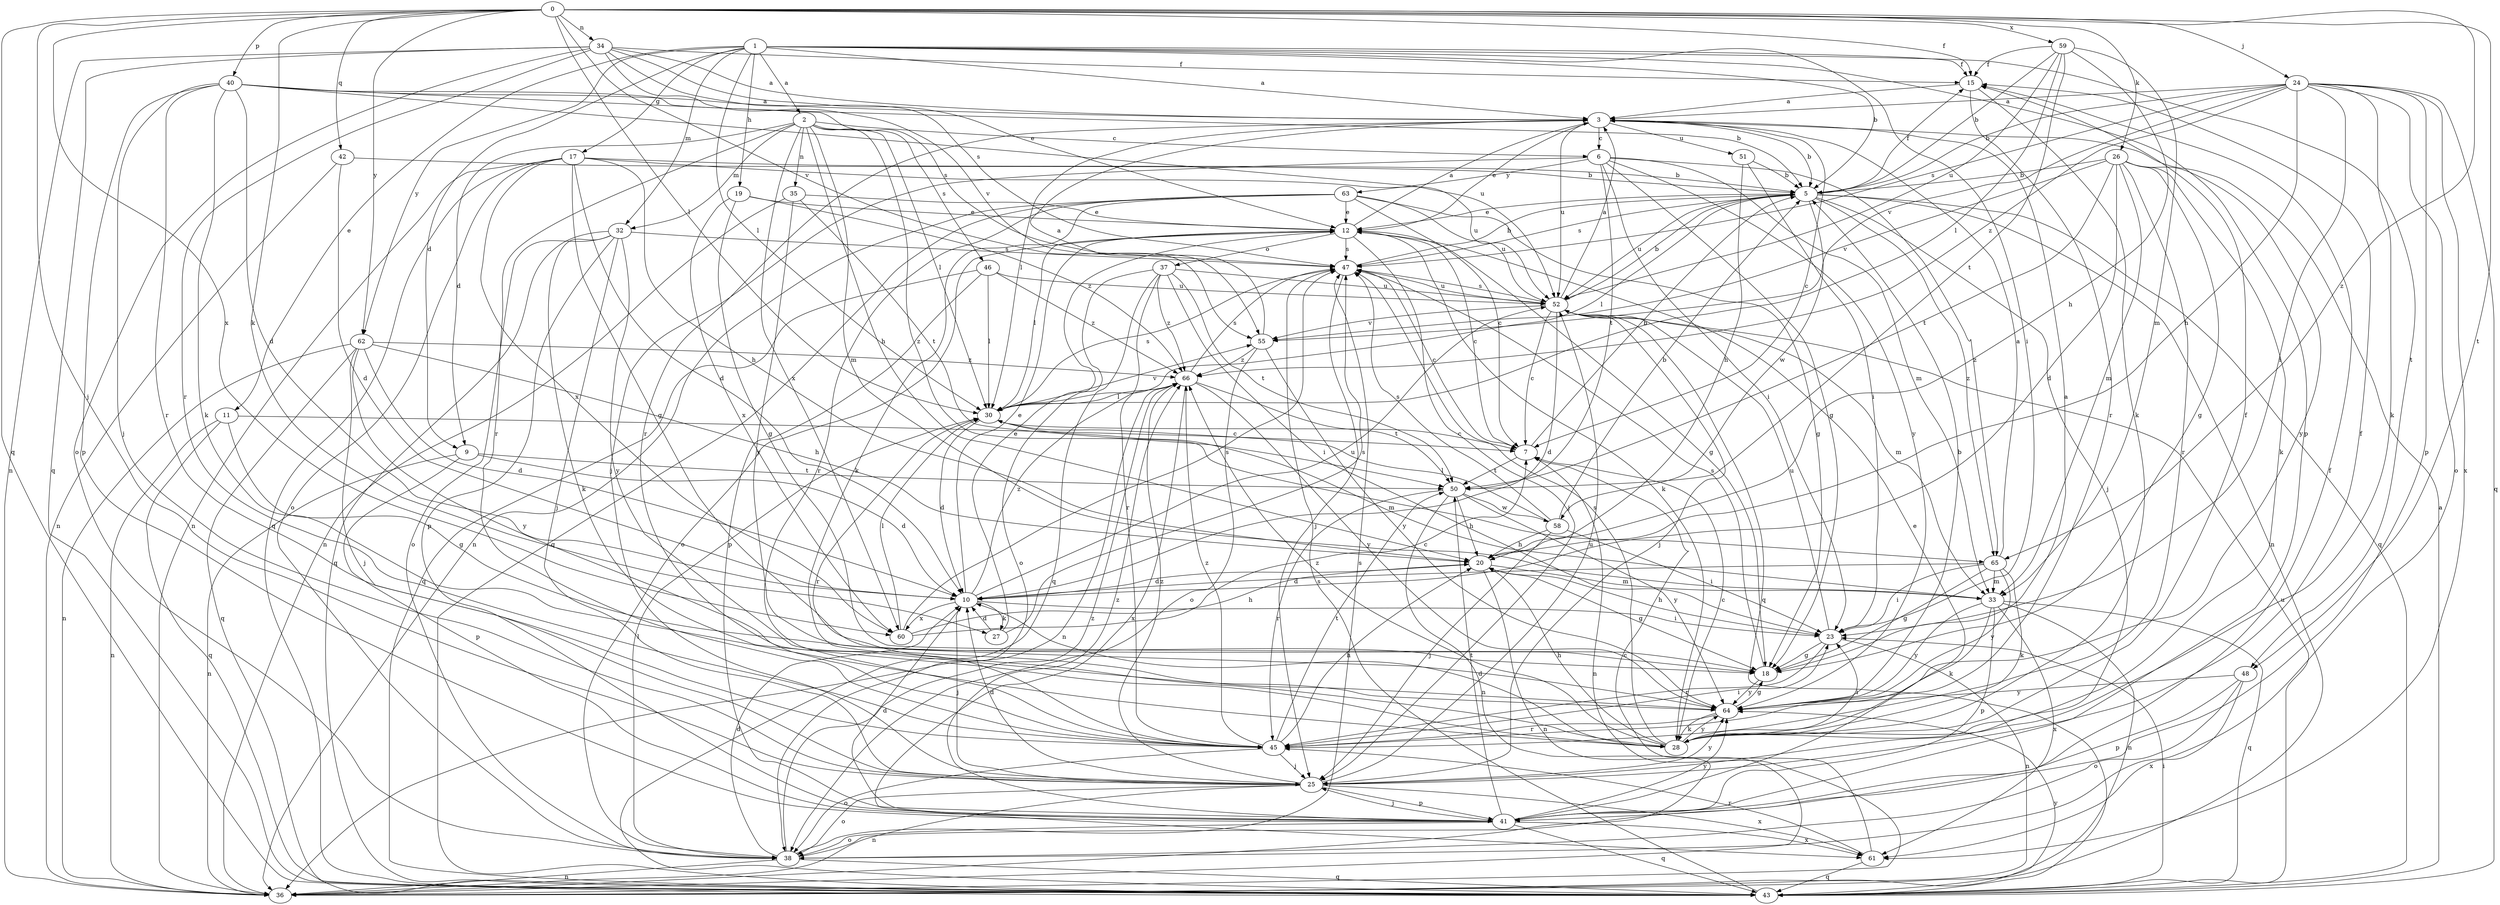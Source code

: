 strict digraph  {
0;
1;
2;
3;
5;
6;
7;
9;
10;
11;
12;
15;
17;
18;
19;
20;
23;
24;
25;
26;
27;
28;
30;
32;
33;
34;
35;
36;
37;
38;
40;
41;
42;
43;
45;
46;
47;
48;
50;
51;
52;
55;
58;
59;
60;
61;
62;
63;
64;
65;
66;
0 -> 15  [label=f];
0 -> 24  [label=j];
0 -> 25  [label=j];
0 -> 26  [label=k];
0 -> 27  [label=k];
0 -> 30  [label=l];
0 -> 34  [label=n];
0 -> 40  [label=p];
0 -> 42  [label=q];
0 -> 43  [label=q];
0 -> 48  [label=t];
0 -> 55  [label=v];
0 -> 59  [label=x];
0 -> 60  [label=x];
0 -> 62  [label=y];
0 -> 65  [label=z];
1 -> 2  [label=a];
1 -> 3  [label=a];
1 -> 5  [label=b];
1 -> 9  [label=d];
1 -> 11  [label=e];
1 -> 15  [label=f];
1 -> 17  [label=g];
1 -> 19  [label=h];
1 -> 23  [label=i];
1 -> 30  [label=l];
1 -> 32  [label=m];
1 -> 41  [label=p];
1 -> 48  [label=t];
1 -> 62  [label=y];
2 -> 6  [label=c];
2 -> 9  [label=d];
2 -> 20  [label=h];
2 -> 30  [label=l];
2 -> 32  [label=m];
2 -> 33  [label=m];
2 -> 35  [label=n];
2 -> 45  [label=r];
2 -> 46  [label=s];
2 -> 60  [label=x];
2 -> 65  [label=z];
3 -> 5  [label=b];
3 -> 6  [label=c];
3 -> 7  [label=c];
3 -> 12  [label=e];
3 -> 30  [label=l];
3 -> 45  [label=r];
3 -> 51  [label=u];
3 -> 52  [label=u];
5 -> 12  [label=e];
5 -> 15  [label=f];
5 -> 25  [label=j];
5 -> 30  [label=l];
5 -> 36  [label=n];
5 -> 43  [label=q];
5 -> 47  [label=s];
5 -> 52  [label=u];
5 -> 58  [label=w];
5 -> 65  [label=z];
6 -> 18  [label=g];
6 -> 23  [label=i];
6 -> 25  [label=j];
6 -> 33  [label=m];
6 -> 50  [label=t];
6 -> 63  [label=y];
6 -> 64  [label=y];
6 -> 65  [label=z];
7 -> 5  [label=b];
7 -> 36  [label=n];
7 -> 50  [label=t];
9 -> 10  [label=d];
9 -> 36  [label=n];
9 -> 41  [label=p];
9 -> 50  [label=t];
10 -> 12  [label=e];
10 -> 23  [label=i];
10 -> 25  [label=j];
10 -> 27  [label=k];
10 -> 52  [label=u];
10 -> 60  [label=x];
10 -> 66  [label=z];
11 -> 7  [label=c];
11 -> 18  [label=g];
11 -> 36  [label=n];
11 -> 43  [label=q];
12 -> 3  [label=a];
12 -> 7  [label=c];
12 -> 18  [label=g];
12 -> 25  [label=j];
12 -> 28  [label=k];
12 -> 30  [label=l];
12 -> 37  [label=o];
12 -> 38  [label=o];
12 -> 47  [label=s];
15 -> 3  [label=a];
15 -> 28  [label=k];
15 -> 45  [label=r];
17 -> 5  [label=b];
17 -> 10  [label=d];
17 -> 18  [label=g];
17 -> 20  [label=h];
17 -> 36  [label=n];
17 -> 38  [label=o];
17 -> 43  [label=q];
17 -> 52  [label=u];
17 -> 60  [label=x];
18 -> 3  [label=a];
18 -> 47  [label=s];
18 -> 64  [label=y];
19 -> 12  [label=e];
19 -> 18  [label=g];
19 -> 60  [label=x];
19 -> 66  [label=z];
20 -> 10  [label=d];
20 -> 18  [label=g];
20 -> 33  [label=m];
20 -> 36  [label=n];
23 -> 18  [label=g];
23 -> 20  [label=h];
23 -> 36  [label=n];
23 -> 45  [label=r];
23 -> 52  [label=u];
24 -> 3  [label=a];
24 -> 5  [label=b];
24 -> 20  [label=h];
24 -> 23  [label=i];
24 -> 28  [label=k];
24 -> 38  [label=o];
24 -> 41  [label=p];
24 -> 43  [label=q];
24 -> 47  [label=s];
24 -> 55  [label=v];
24 -> 61  [label=x];
24 -> 66  [label=z];
25 -> 10  [label=d];
25 -> 15  [label=f];
25 -> 36  [label=n];
25 -> 38  [label=o];
25 -> 41  [label=p];
25 -> 52  [label=u];
25 -> 61  [label=x];
25 -> 64  [label=y];
25 -> 66  [label=z];
26 -> 5  [label=b];
26 -> 10  [label=d];
26 -> 18  [label=g];
26 -> 28  [label=k];
26 -> 33  [label=m];
26 -> 45  [label=r];
26 -> 50  [label=t];
26 -> 55  [label=v];
26 -> 64  [label=y];
27 -> 10  [label=d];
27 -> 12  [label=e];
27 -> 47  [label=s];
28 -> 7  [label=c];
28 -> 10  [label=d];
28 -> 15  [label=f];
28 -> 20  [label=h];
28 -> 23  [label=i];
28 -> 47  [label=s];
28 -> 64  [label=y];
28 -> 66  [label=z];
30 -> 7  [label=c];
30 -> 10  [label=d];
30 -> 33  [label=m];
30 -> 45  [label=r];
30 -> 47  [label=s];
30 -> 55  [label=v];
32 -> 25  [label=j];
32 -> 28  [label=k];
32 -> 38  [label=o];
32 -> 41  [label=p];
32 -> 43  [label=q];
32 -> 47  [label=s];
32 -> 64  [label=y];
33 -> 28  [label=k];
33 -> 36  [label=n];
33 -> 41  [label=p];
33 -> 43  [label=q];
33 -> 61  [label=x];
33 -> 64  [label=y];
34 -> 3  [label=a];
34 -> 12  [label=e];
34 -> 15  [label=f];
34 -> 36  [label=n];
34 -> 38  [label=o];
34 -> 43  [label=q];
34 -> 45  [label=r];
34 -> 47  [label=s];
34 -> 55  [label=v];
35 -> 12  [label=e];
35 -> 36  [label=n];
35 -> 50  [label=t];
35 -> 64  [label=y];
37 -> 23  [label=i];
37 -> 38  [label=o];
37 -> 43  [label=q];
37 -> 45  [label=r];
37 -> 50  [label=t];
37 -> 52  [label=u];
37 -> 66  [label=z];
38 -> 10  [label=d];
38 -> 15  [label=f];
38 -> 30  [label=l];
38 -> 36  [label=n];
38 -> 43  [label=q];
38 -> 47  [label=s];
38 -> 66  [label=z];
40 -> 3  [label=a];
40 -> 5  [label=b];
40 -> 10  [label=d];
40 -> 25  [label=j];
40 -> 28  [label=k];
40 -> 41  [label=p];
40 -> 45  [label=r];
40 -> 47  [label=s];
40 -> 52  [label=u];
41 -> 10  [label=d];
41 -> 12  [label=e];
41 -> 25  [label=j];
41 -> 38  [label=o];
41 -> 43  [label=q];
41 -> 50  [label=t];
41 -> 61  [label=x];
41 -> 64  [label=y];
41 -> 66  [label=z];
42 -> 5  [label=b];
42 -> 10  [label=d];
42 -> 36  [label=n];
43 -> 3  [label=a];
43 -> 23  [label=i];
43 -> 47  [label=s];
43 -> 52  [label=u];
43 -> 64  [label=y];
45 -> 20  [label=h];
45 -> 23  [label=i];
45 -> 25  [label=j];
45 -> 38  [label=o];
45 -> 50  [label=t];
45 -> 66  [label=z];
46 -> 30  [label=l];
46 -> 41  [label=p];
46 -> 43  [label=q];
46 -> 52  [label=u];
46 -> 66  [label=z];
47 -> 5  [label=b];
47 -> 7  [label=c];
47 -> 25  [label=j];
47 -> 52  [label=u];
48 -> 38  [label=o];
48 -> 41  [label=p];
48 -> 61  [label=x];
48 -> 64  [label=y];
50 -> 20  [label=h];
50 -> 36  [label=n];
50 -> 45  [label=r];
50 -> 58  [label=w];
50 -> 64  [label=y];
51 -> 5  [label=b];
51 -> 20  [label=h];
51 -> 23  [label=i];
52 -> 3  [label=a];
52 -> 5  [label=b];
52 -> 7  [label=c];
52 -> 10  [label=d];
52 -> 25  [label=j];
52 -> 33  [label=m];
52 -> 43  [label=q];
52 -> 47  [label=s];
52 -> 55  [label=v];
55 -> 3  [label=a];
55 -> 38  [label=o];
55 -> 64  [label=y];
55 -> 66  [label=z];
58 -> 5  [label=b];
58 -> 20  [label=h];
58 -> 23  [label=i];
58 -> 25  [label=j];
58 -> 30  [label=l];
58 -> 47  [label=s];
59 -> 5  [label=b];
59 -> 15  [label=f];
59 -> 20  [label=h];
59 -> 30  [label=l];
59 -> 33  [label=m];
59 -> 50  [label=t];
59 -> 52  [label=u];
60 -> 7  [label=c];
60 -> 20  [label=h];
60 -> 30  [label=l];
60 -> 47  [label=s];
61 -> 7  [label=c];
61 -> 43  [label=q];
61 -> 45  [label=r];
62 -> 10  [label=d];
62 -> 20  [label=h];
62 -> 25  [label=j];
62 -> 36  [label=n];
62 -> 43  [label=q];
62 -> 64  [label=y];
62 -> 66  [label=z];
63 -> 7  [label=c];
63 -> 12  [label=e];
63 -> 18  [label=g];
63 -> 28  [label=k];
63 -> 36  [label=n];
63 -> 43  [label=q];
63 -> 45  [label=r];
63 -> 52  [label=u];
64 -> 5  [label=b];
64 -> 18  [label=g];
64 -> 28  [label=k];
64 -> 45  [label=r];
65 -> 3  [label=a];
65 -> 10  [label=d];
65 -> 18  [label=g];
65 -> 23  [label=i];
65 -> 28  [label=k];
65 -> 33  [label=m];
65 -> 64  [label=y];
66 -> 30  [label=l];
66 -> 36  [label=n];
66 -> 47  [label=s];
66 -> 50  [label=t];
66 -> 61  [label=x];
66 -> 64  [label=y];
}
